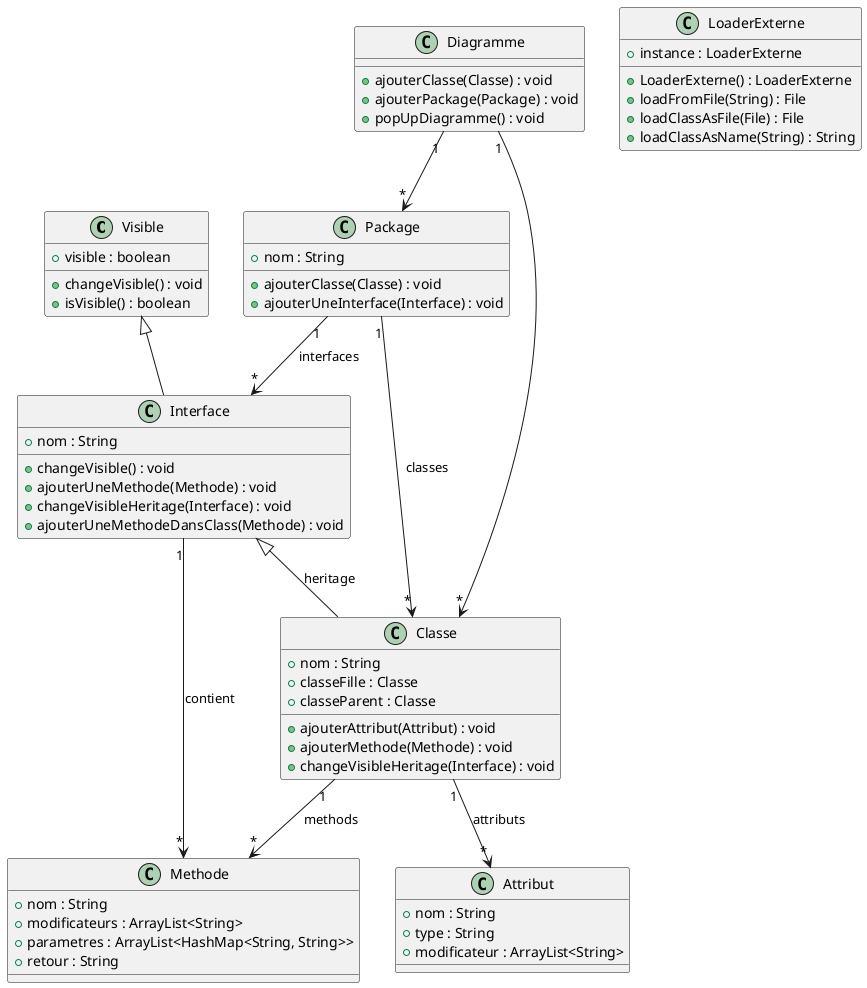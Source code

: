 @startuml
class Visible {
    + visible : boolean
    + changeVisible() : void
    + isVisible() : boolean
}

class Methode {
    + nom : String
    + modificateurs : ArrayList<String>
    + parametres : ArrayList<HashMap<String, String>>
    + retour : String
}

class Attribut {
    + nom : String
    + type : String
    + modificateur : ArrayList<String>
}

class LoaderExterne {
    + instance : LoaderExterne
    + LoaderExterne() : LoaderExterne
    + loadFromFile(String) : File
    + loadClassAsFile(File) : File
    + loadClassAsName(String) : String
}

class Interface {
    + nom : String
    + changeVisible() : void
    + ajouterUneMethode(Methode) : void
    + changeVisibleHeritage(Interface) : void
    + ajouterUneMethodeDansClass(Methode) : void
}

class Package {
    + nom : String
    + ajouterClasse(Classe) : void
    + ajouterUneInterface(Interface) : void
}

class Classe {
    + nom : String
    + ajouterAttribut(Attribut) : void
    + ajouterMethode(Methode) : void
    + changeVisibleHeritage(Interface) : void
    + classeFille : Classe
    + classeParent : Classe
}

class Diagramme {
    + ajouterClasse(Classe) : void
    + ajouterPackage(Package) : void
    + popUpDiagramme() : void
}

Visible <|-- Interface
Interface "1" --> "*" Methode : contient
Interface <|-- Classe : heritage
Classe "1" --> "*" Attribut : attributs
Classe "1" --> "*" Methode : methods
Package "1" --> "*" Classe : classes
Package "1" --> "*" Interface : interfaces
Diagramme "1" --> "*" Classe
Diagramme "1" --> "*" Package
@enduml
